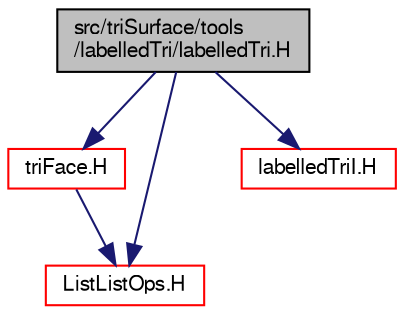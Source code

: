 digraph "src/triSurface/tools/labelledTri/labelledTri.H"
{
  bgcolor="transparent";
  edge [fontname="FreeSans",fontsize="10",labelfontname="FreeSans",labelfontsize="10"];
  node [fontname="FreeSans",fontsize="10",shape=record];
  Node0 [label="src/triSurface/tools\l/labelledTri/labelledTri.H",height=0.2,width=0.4,color="black", fillcolor="grey75", style="filled", fontcolor="black"];
  Node0 -> Node1 [color="midnightblue",fontsize="10",style="solid",fontname="FreeSans"];
  Node1 [label="triFace.H",height=0.2,width=0.4,color="red",URL="$a11366.html"];
  Node1 -> Node146 [color="midnightblue",fontsize="10",style="solid",fontname="FreeSans"];
  Node146 [label="ListListOps.H",height=0.2,width=0.4,color="red",URL="$a08681.html"];
  Node0 -> Node146 [color="midnightblue",fontsize="10",style="solid",fontname="FreeSans"];
  Node0 -> Node153 [color="midnightblue",fontsize="10",style="solid",fontname="FreeSans"];
  Node153 [label="labelledTriI.H",height=0.2,width=0.4,color="red",URL="$a16928.html"];
}
